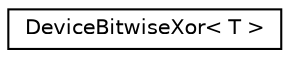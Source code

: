 digraph "Graphical Class Hierarchy"
{
  edge [fontname="Helvetica",fontsize="10",labelfontname="Helvetica",labelfontsize="10"];
  node [fontname="Helvetica",fontsize="10",shape=record];
  rankdir="LR";
  Node0 [label="DeviceBitwiseXor\< T \>",height=0.2,width=0.4,color="black", fillcolor="white", style="filled",URL="$structDeviceBitwiseXor.html"];
}
